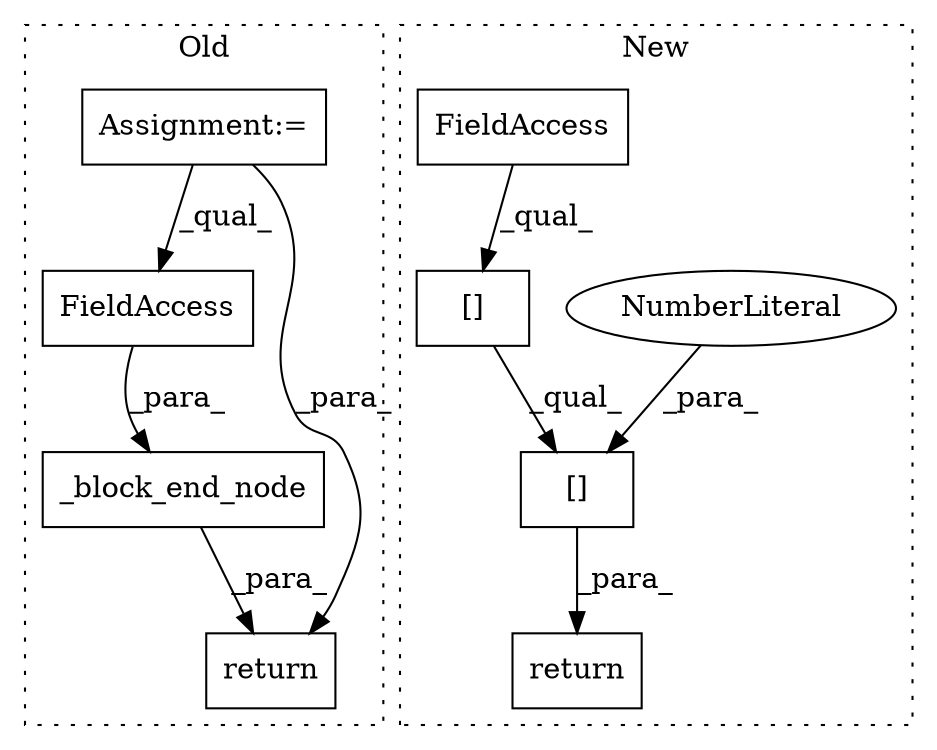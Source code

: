 digraph G {
subgraph cluster0 {
1 [label="_block_end_node" a="32" s="15107,15161" l="16,1" shape="box"];
7 [label="FieldAccess" a="22" s="15132" l="29" shape="box"];
8 [label="Assignment:=" a="7" s="15081" l="8" shape="box"];
9 [label="return" a="41" s="15095" l="7" shape="box"];
label = "Old";
style="dotted";
}
subgraph cluster1 {
2 [label="return" a="41" s="15053" l="7" shape="box"];
3 [label="[]" a="2" s="15060,15103" l="42,1" shape="box"];
4 [label="NumberLiteral" a="34" s="15102" l="1" shape="ellipse"];
5 [label="[]" a="2" s="15060,15100" l="32,1" shape="box"];
6 [label="FieldAccess" a="22" s="15060" l="31" shape="box"];
label = "New";
style="dotted";
}
1 -> 9 [label="_para_"];
3 -> 2 [label="_para_"];
4 -> 3 [label="_para_"];
5 -> 3 [label="_qual_"];
6 -> 5 [label="_qual_"];
7 -> 1 [label="_para_"];
8 -> 7 [label="_qual_"];
8 -> 9 [label="_para_"];
}